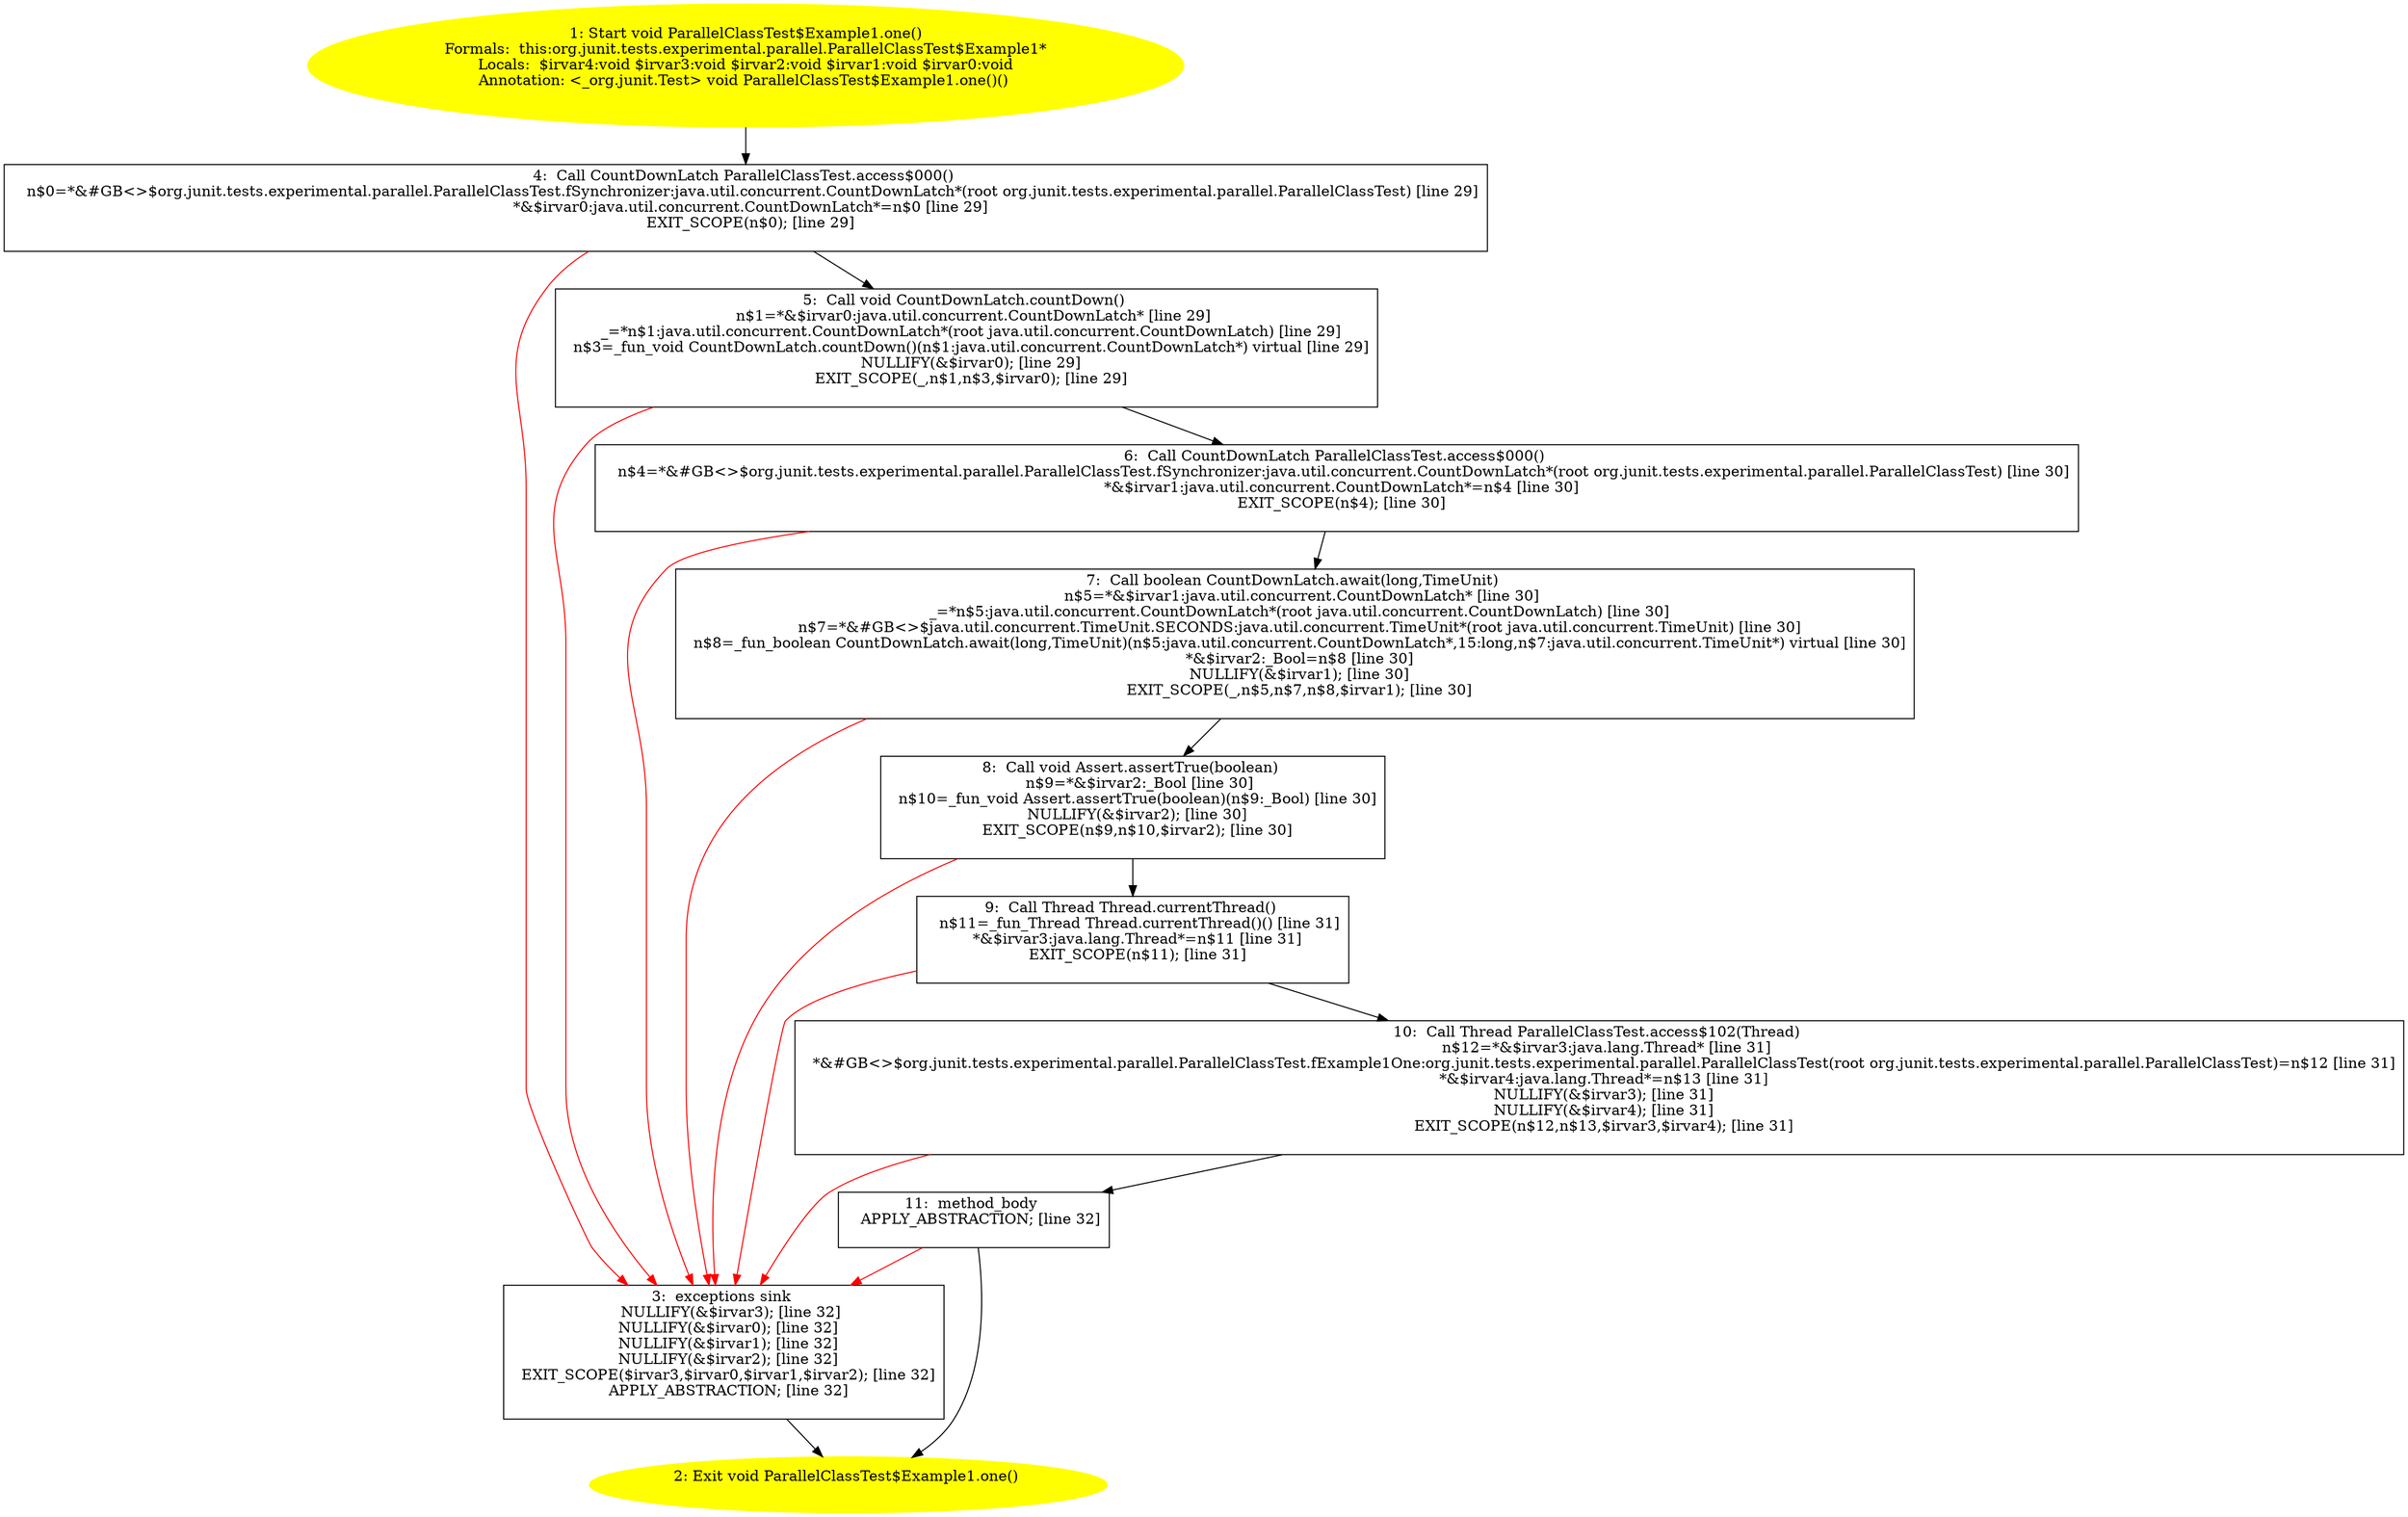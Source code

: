 /* @generated */
digraph cfg {
"org.junit.tests.experimental.parallel.ParallelClassTest$Example1.one():void.d98593d81f97f721d55149b787bc8cb5_1" [label="1: Start void ParallelClassTest$Example1.one()\nFormals:  this:org.junit.tests.experimental.parallel.ParallelClassTest$Example1*\nLocals:  $irvar4:void $irvar3:void $irvar2:void $irvar1:void $irvar0:void\nAnnotation: <_org.junit.Test> void ParallelClassTest$Example1.one()() \n  " color=yellow style=filled]
	

	 "org.junit.tests.experimental.parallel.ParallelClassTest$Example1.one():void.d98593d81f97f721d55149b787bc8cb5_1" -> "org.junit.tests.experimental.parallel.ParallelClassTest$Example1.one():void.d98593d81f97f721d55149b787bc8cb5_4" ;
"org.junit.tests.experimental.parallel.ParallelClassTest$Example1.one():void.d98593d81f97f721d55149b787bc8cb5_2" [label="2: Exit void ParallelClassTest$Example1.one() \n  " color=yellow style=filled]
	

"org.junit.tests.experimental.parallel.ParallelClassTest$Example1.one():void.d98593d81f97f721d55149b787bc8cb5_3" [label="3:  exceptions sink \n   NULLIFY(&$irvar3); [line 32]\n  NULLIFY(&$irvar0); [line 32]\n  NULLIFY(&$irvar1); [line 32]\n  NULLIFY(&$irvar2); [line 32]\n  EXIT_SCOPE($irvar3,$irvar0,$irvar1,$irvar2); [line 32]\n  APPLY_ABSTRACTION; [line 32]\n " shape="box"]
	

	 "org.junit.tests.experimental.parallel.ParallelClassTest$Example1.one():void.d98593d81f97f721d55149b787bc8cb5_3" -> "org.junit.tests.experimental.parallel.ParallelClassTest$Example1.one():void.d98593d81f97f721d55149b787bc8cb5_2" ;
"org.junit.tests.experimental.parallel.ParallelClassTest$Example1.one():void.d98593d81f97f721d55149b787bc8cb5_4" [label="4:  Call CountDownLatch ParallelClassTest.access$000() \n   n$0=*&#GB<>$org.junit.tests.experimental.parallel.ParallelClassTest.fSynchronizer:java.util.concurrent.CountDownLatch*(root org.junit.tests.experimental.parallel.ParallelClassTest) [line 29]\n  *&$irvar0:java.util.concurrent.CountDownLatch*=n$0 [line 29]\n  EXIT_SCOPE(n$0); [line 29]\n " shape="box"]
	

	 "org.junit.tests.experimental.parallel.ParallelClassTest$Example1.one():void.d98593d81f97f721d55149b787bc8cb5_4" -> "org.junit.tests.experimental.parallel.ParallelClassTest$Example1.one():void.d98593d81f97f721d55149b787bc8cb5_5" ;
	 "org.junit.tests.experimental.parallel.ParallelClassTest$Example1.one():void.d98593d81f97f721d55149b787bc8cb5_4" -> "org.junit.tests.experimental.parallel.ParallelClassTest$Example1.one():void.d98593d81f97f721d55149b787bc8cb5_3" [color="red" ];
"org.junit.tests.experimental.parallel.ParallelClassTest$Example1.one():void.d98593d81f97f721d55149b787bc8cb5_5" [label="5:  Call void CountDownLatch.countDown() \n   n$1=*&$irvar0:java.util.concurrent.CountDownLatch* [line 29]\n  _=*n$1:java.util.concurrent.CountDownLatch*(root java.util.concurrent.CountDownLatch) [line 29]\n  n$3=_fun_void CountDownLatch.countDown()(n$1:java.util.concurrent.CountDownLatch*) virtual [line 29]\n  NULLIFY(&$irvar0); [line 29]\n  EXIT_SCOPE(_,n$1,n$3,$irvar0); [line 29]\n " shape="box"]
	

	 "org.junit.tests.experimental.parallel.ParallelClassTest$Example1.one():void.d98593d81f97f721d55149b787bc8cb5_5" -> "org.junit.tests.experimental.parallel.ParallelClassTest$Example1.one():void.d98593d81f97f721d55149b787bc8cb5_6" ;
	 "org.junit.tests.experimental.parallel.ParallelClassTest$Example1.one():void.d98593d81f97f721d55149b787bc8cb5_5" -> "org.junit.tests.experimental.parallel.ParallelClassTest$Example1.one():void.d98593d81f97f721d55149b787bc8cb5_3" [color="red" ];
"org.junit.tests.experimental.parallel.ParallelClassTest$Example1.one():void.d98593d81f97f721d55149b787bc8cb5_6" [label="6:  Call CountDownLatch ParallelClassTest.access$000() \n   n$4=*&#GB<>$org.junit.tests.experimental.parallel.ParallelClassTest.fSynchronizer:java.util.concurrent.CountDownLatch*(root org.junit.tests.experimental.parallel.ParallelClassTest) [line 30]\n  *&$irvar1:java.util.concurrent.CountDownLatch*=n$4 [line 30]\n  EXIT_SCOPE(n$4); [line 30]\n " shape="box"]
	

	 "org.junit.tests.experimental.parallel.ParallelClassTest$Example1.one():void.d98593d81f97f721d55149b787bc8cb5_6" -> "org.junit.tests.experimental.parallel.ParallelClassTest$Example1.one():void.d98593d81f97f721d55149b787bc8cb5_7" ;
	 "org.junit.tests.experimental.parallel.ParallelClassTest$Example1.one():void.d98593d81f97f721d55149b787bc8cb5_6" -> "org.junit.tests.experimental.parallel.ParallelClassTest$Example1.one():void.d98593d81f97f721d55149b787bc8cb5_3" [color="red" ];
"org.junit.tests.experimental.parallel.ParallelClassTest$Example1.one():void.d98593d81f97f721d55149b787bc8cb5_7" [label="7:  Call boolean CountDownLatch.await(long,TimeUnit) \n   n$5=*&$irvar1:java.util.concurrent.CountDownLatch* [line 30]\n  _=*n$5:java.util.concurrent.CountDownLatch*(root java.util.concurrent.CountDownLatch) [line 30]\n  n$7=*&#GB<>$java.util.concurrent.TimeUnit.SECONDS:java.util.concurrent.TimeUnit*(root java.util.concurrent.TimeUnit) [line 30]\n  n$8=_fun_boolean CountDownLatch.await(long,TimeUnit)(n$5:java.util.concurrent.CountDownLatch*,15:long,n$7:java.util.concurrent.TimeUnit*) virtual [line 30]\n  *&$irvar2:_Bool=n$8 [line 30]\n  NULLIFY(&$irvar1); [line 30]\n  EXIT_SCOPE(_,n$5,n$7,n$8,$irvar1); [line 30]\n " shape="box"]
	

	 "org.junit.tests.experimental.parallel.ParallelClassTest$Example1.one():void.d98593d81f97f721d55149b787bc8cb5_7" -> "org.junit.tests.experimental.parallel.ParallelClassTest$Example1.one():void.d98593d81f97f721d55149b787bc8cb5_8" ;
	 "org.junit.tests.experimental.parallel.ParallelClassTest$Example1.one():void.d98593d81f97f721d55149b787bc8cb5_7" -> "org.junit.tests.experimental.parallel.ParallelClassTest$Example1.one():void.d98593d81f97f721d55149b787bc8cb5_3" [color="red" ];
"org.junit.tests.experimental.parallel.ParallelClassTest$Example1.one():void.d98593d81f97f721d55149b787bc8cb5_8" [label="8:  Call void Assert.assertTrue(boolean) \n   n$9=*&$irvar2:_Bool [line 30]\n  n$10=_fun_void Assert.assertTrue(boolean)(n$9:_Bool) [line 30]\n  NULLIFY(&$irvar2); [line 30]\n  EXIT_SCOPE(n$9,n$10,$irvar2); [line 30]\n " shape="box"]
	

	 "org.junit.tests.experimental.parallel.ParallelClassTest$Example1.one():void.d98593d81f97f721d55149b787bc8cb5_8" -> "org.junit.tests.experimental.parallel.ParallelClassTest$Example1.one():void.d98593d81f97f721d55149b787bc8cb5_9" ;
	 "org.junit.tests.experimental.parallel.ParallelClassTest$Example1.one():void.d98593d81f97f721d55149b787bc8cb5_8" -> "org.junit.tests.experimental.parallel.ParallelClassTest$Example1.one():void.d98593d81f97f721d55149b787bc8cb5_3" [color="red" ];
"org.junit.tests.experimental.parallel.ParallelClassTest$Example1.one():void.d98593d81f97f721d55149b787bc8cb5_9" [label="9:  Call Thread Thread.currentThread() \n   n$11=_fun_Thread Thread.currentThread()() [line 31]\n  *&$irvar3:java.lang.Thread*=n$11 [line 31]\n  EXIT_SCOPE(n$11); [line 31]\n " shape="box"]
	

	 "org.junit.tests.experimental.parallel.ParallelClassTest$Example1.one():void.d98593d81f97f721d55149b787bc8cb5_9" -> "org.junit.tests.experimental.parallel.ParallelClassTest$Example1.one():void.d98593d81f97f721d55149b787bc8cb5_10" ;
	 "org.junit.tests.experimental.parallel.ParallelClassTest$Example1.one():void.d98593d81f97f721d55149b787bc8cb5_9" -> "org.junit.tests.experimental.parallel.ParallelClassTest$Example1.one():void.d98593d81f97f721d55149b787bc8cb5_3" [color="red" ];
"org.junit.tests.experimental.parallel.ParallelClassTest$Example1.one():void.d98593d81f97f721d55149b787bc8cb5_10" [label="10:  Call Thread ParallelClassTest.access$102(Thread) \n   n$12=*&$irvar3:java.lang.Thread* [line 31]\n  *&#GB<>$org.junit.tests.experimental.parallel.ParallelClassTest.fExample1One:org.junit.tests.experimental.parallel.ParallelClassTest(root org.junit.tests.experimental.parallel.ParallelClassTest)=n$12 [line 31]\n  *&$irvar4:java.lang.Thread*=n$13 [line 31]\n  NULLIFY(&$irvar3); [line 31]\n  NULLIFY(&$irvar4); [line 31]\n  EXIT_SCOPE(n$12,n$13,$irvar3,$irvar4); [line 31]\n " shape="box"]
	

	 "org.junit.tests.experimental.parallel.ParallelClassTest$Example1.one():void.d98593d81f97f721d55149b787bc8cb5_10" -> "org.junit.tests.experimental.parallel.ParallelClassTest$Example1.one():void.d98593d81f97f721d55149b787bc8cb5_11" ;
	 "org.junit.tests.experimental.parallel.ParallelClassTest$Example1.one():void.d98593d81f97f721d55149b787bc8cb5_10" -> "org.junit.tests.experimental.parallel.ParallelClassTest$Example1.one():void.d98593d81f97f721d55149b787bc8cb5_3" [color="red" ];
"org.junit.tests.experimental.parallel.ParallelClassTest$Example1.one():void.d98593d81f97f721d55149b787bc8cb5_11" [label="11:  method_body \n   APPLY_ABSTRACTION; [line 32]\n " shape="box"]
	

	 "org.junit.tests.experimental.parallel.ParallelClassTest$Example1.one():void.d98593d81f97f721d55149b787bc8cb5_11" -> "org.junit.tests.experimental.parallel.ParallelClassTest$Example1.one():void.d98593d81f97f721d55149b787bc8cb5_2" ;
	 "org.junit.tests.experimental.parallel.ParallelClassTest$Example1.one():void.d98593d81f97f721d55149b787bc8cb5_11" -> "org.junit.tests.experimental.parallel.ParallelClassTest$Example1.one():void.d98593d81f97f721d55149b787bc8cb5_3" [color="red" ];
}
